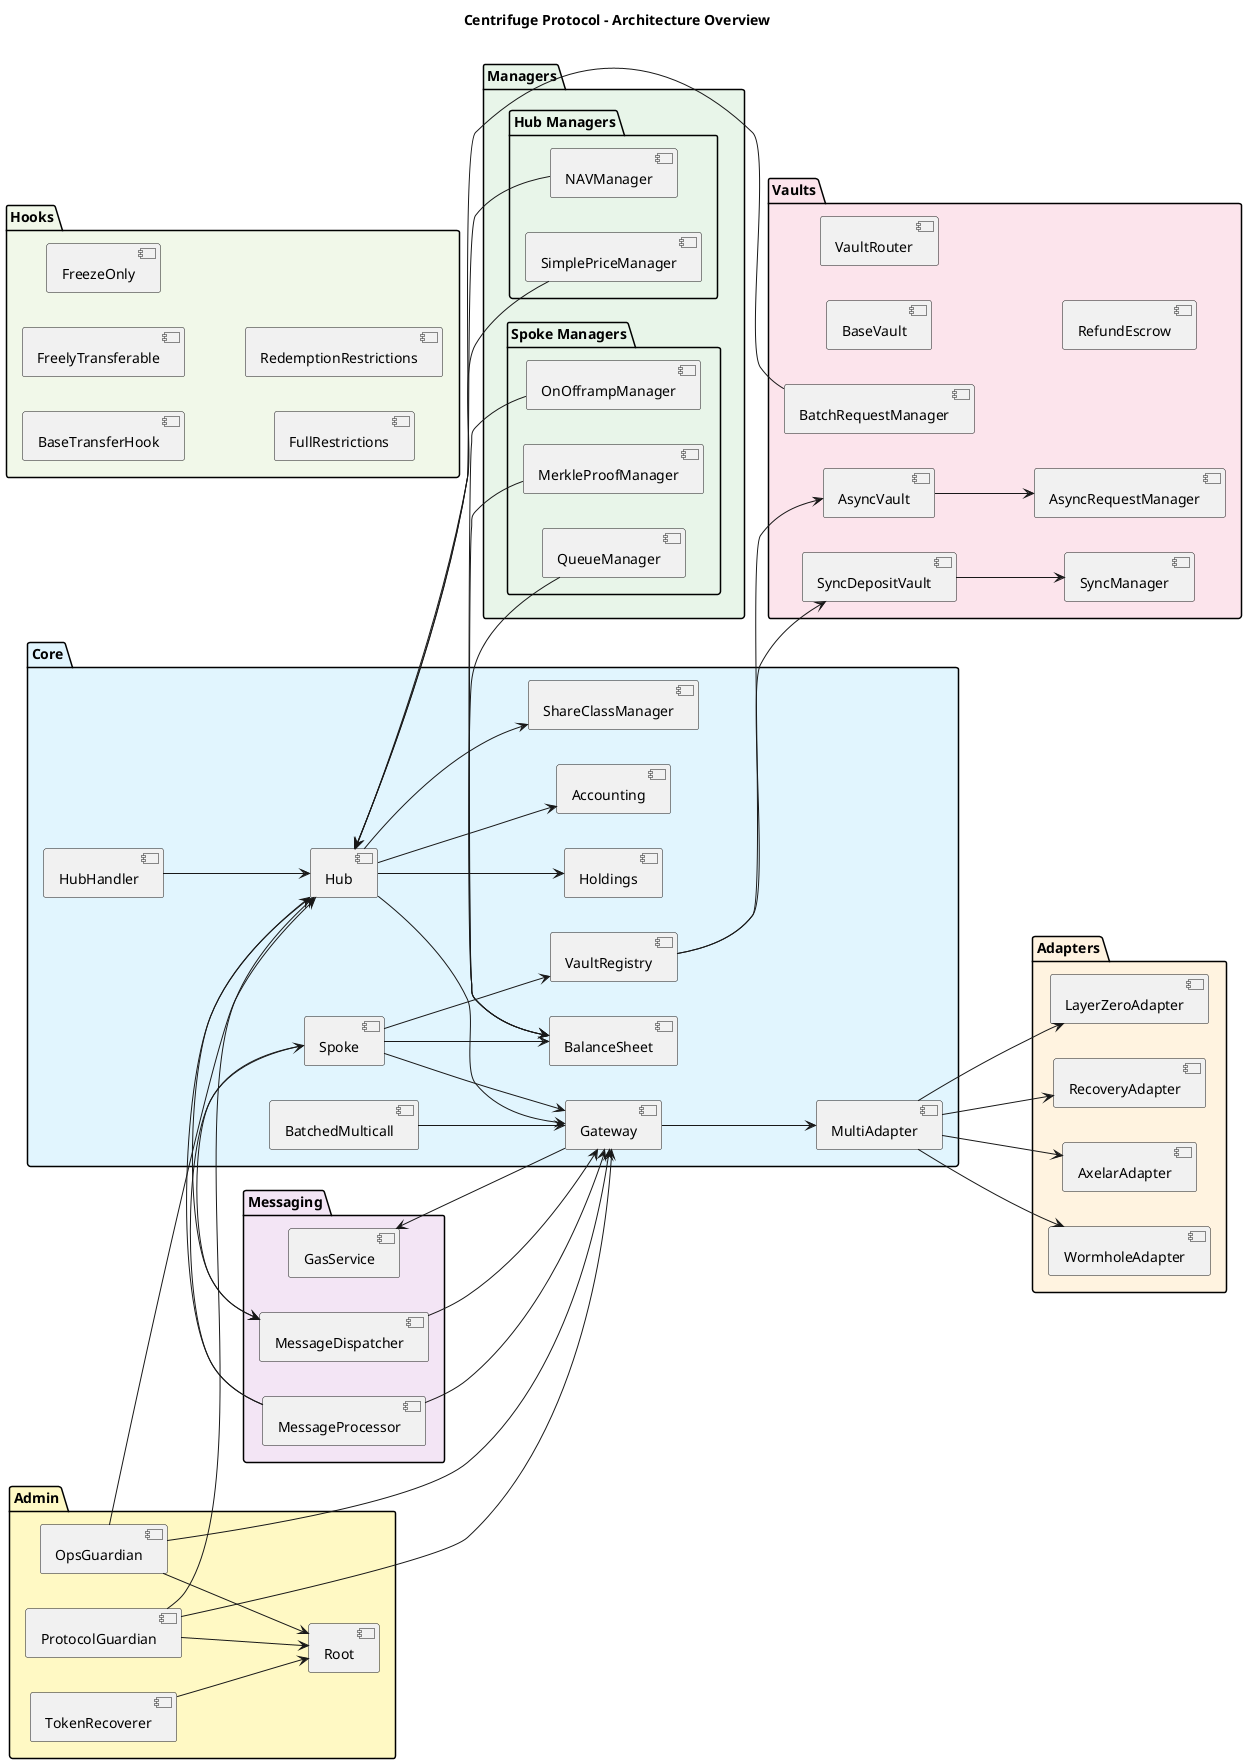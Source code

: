 @startuml overview
title Centrifuge Protocol - Architecture Overview

!define CORE_COLOR #E1F5FE
!define MESSAGING_COLOR #F3E5F5
!define ADMIN_COLOR #FFF9C4
!define MANAGERS_COLOR #E8F5E9
!define VAULTS_COLOR #FCE4EC
!define ADAPTERS_COLOR #FFF3E0
!define HOOKS_COLOR #F1F8E9

left to right direction

package "Core" CORE_COLOR {
  component Hub
  component HubHandler
  component Spoke
  component Gateway
  component MultiAdapter
  component BatchedMulticall
  component Holdings
  component Accounting
  component ShareClassManager
  component BalanceSheet
  component VaultRegistry
}

package "Messaging" MESSAGING_COLOR {
  component MessageDispatcher
  component MessageProcessor
  component GasService
}

package "Admin" ADMIN_COLOR {
  component Root
  component OpsGuardian
  component ProtocolGuardian
  component TokenRecoverer
}

package "Adapters" ADAPTERS_COLOR {
  component AxelarAdapter
  component WormholeAdapter
  component LayerZeroAdapter
  component RecoveryAdapter
}

package "Managers" MANAGERS_COLOR {
  package "Hub Managers" {
    component NAVManager
    component SimplePriceManager
  }
  package "Spoke Managers" {
    component OnOfframpManager
    component MerkleProofManager
    component QueueManager
  }
}

package "Vaults" VAULTS_COLOR {
  component BaseVault
  component AsyncVault
  component SyncDepositVault
  component AsyncRequestManager
  component SyncManager
  component VaultRouter
  component RefundEscrow
  component BatchRequestManager
}

package "Hooks" HOOKS_COLOR {
  component BaseTransferHook
  component FreelyTransferable
  component FreezeOnly
  component FullRestrictions
  component RedemptionRestrictions
}

' Core
Hub --> Holdings
Hub --> Accounting
Hub --> ShareClassManager
Hub --> MessageDispatcher
Hub --> Gateway

HubHandler --> Hub
BatchRequestManager --> Hub

Spoke --> BalanceSheet
Spoke --> VaultRegistry
Spoke --> MessageDispatcher
Spoke --> Gateway

Gateway --> MultiAdapter
Gateway --> GasService

BatchedMulticall --> Gateway

' Messaging
MessageDispatcher --> Gateway
MessageProcessor --> Gateway
MessageProcessor --> Hub
MessageProcessor --> Spoke

' Adapters
MultiAdapter --> AxelarAdapter
MultiAdapter --> WormholeAdapter
MultiAdapter --> LayerZeroAdapter
MultiAdapter --> RecoveryAdapter

' Managers
NAVManager -left-> Hub
SimplePriceManager -left-> Hub
OnOfframpManager -right-> BalanceSheet
MerkleProofManager -right-> BalanceSheet
QueueManager -right-> BalanceSheet

' Vaults
VaultRegistry --> AsyncVault
VaultRegistry --> SyncDepositVault
AsyncVault --> AsyncRequestManager
SyncDepositVault --> SyncManager

' Admin
OpsGuardian --> Hub
OpsGuardian --> Root
OpsGuardian --> Gateway
ProtocolGuardian --> Hub
ProtocolGuardian --> Root
ProtocolGuardian --> Gateway
TokenRecoverer --> Root

@enduml
